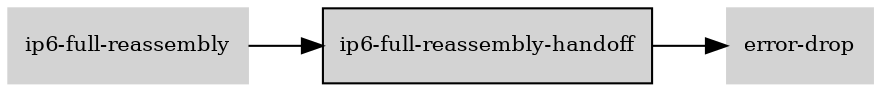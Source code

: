 digraph "ip6_full_reassembly_handoff_subgraph" {
  rankdir=LR;
  node [shape=box, style=filled, fontsize=10, color=lightgray, fontcolor=black, fillcolor=lightgray];
  "ip6-full-reassembly-handoff" [color=black, fontcolor=black, fillcolor=lightgray];
  edge [fontsize=8];
  "ip6-full-reassembly" -> "ip6-full-reassembly-handoff";
  "ip6-full-reassembly-handoff" -> "error-drop";
}
